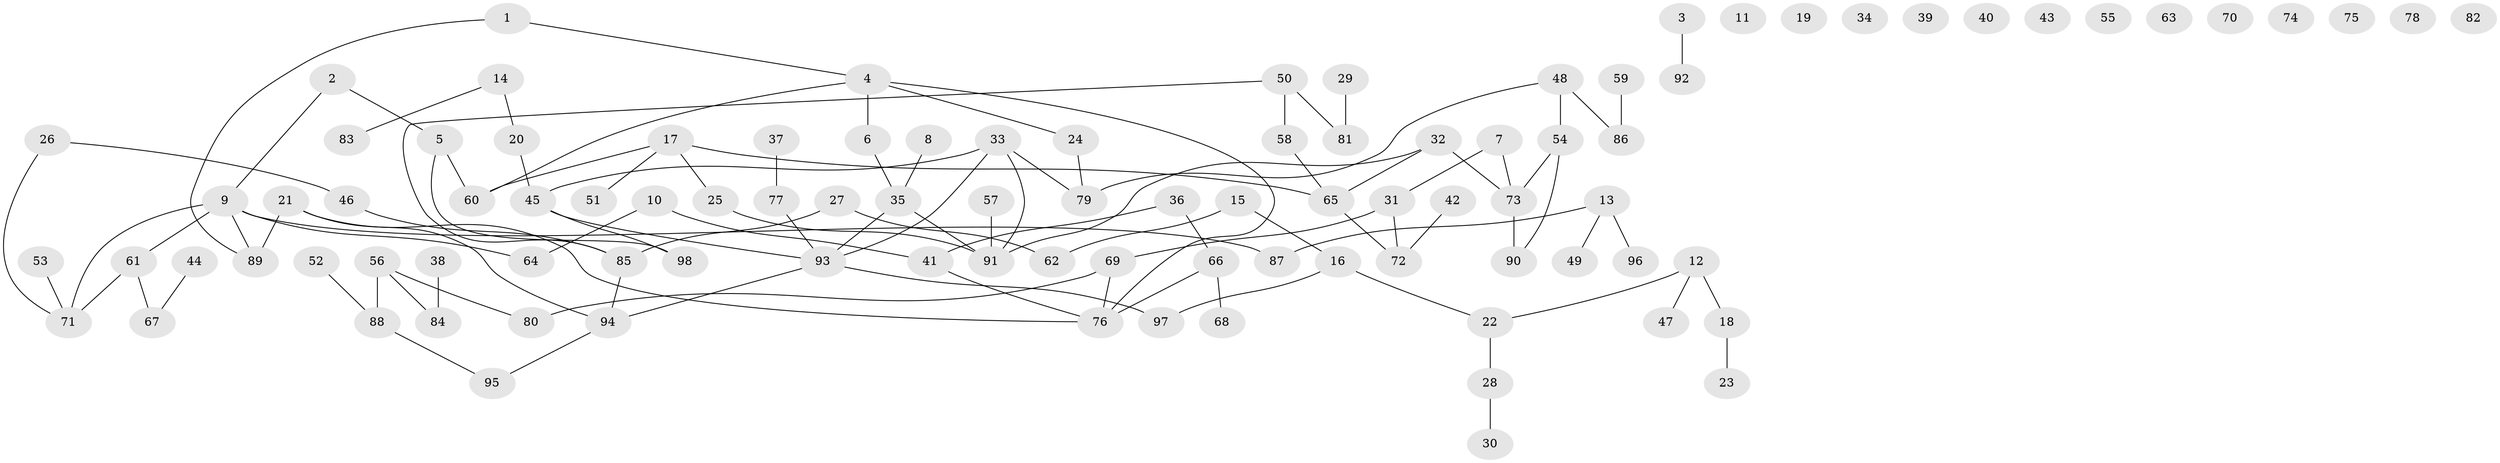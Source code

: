 // coarse degree distribution, {2: 0.23529411764705882, 3: 0.14705882352941177, 0: 0.20588235294117646, 5: 0.07352941176470588, 1: 0.22058823529411764, 6: 0.014705882352941176, 4: 0.08823529411764706, 8: 0.014705882352941176}
// Generated by graph-tools (version 1.1) at 2025/23/03/03/25 07:23:29]
// undirected, 98 vertices, 103 edges
graph export_dot {
graph [start="1"]
  node [color=gray90,style=filled];
  1;
  2;
  3;
  4;
  5;
  6;
  7;
  8;
  9;
  10;
  11;
  12;
  13;
  14;
  15;
  16;
  17;
  18;
  19;
  20;
  21;
  22;
  23;
  24;
  25;
  26;
  27;
  28;
  29;
  30;
  31;
  32;
  33;
  34;
  35;
  36;
  37;
  38;
  39;
  40;
  41;
  42;
  43;
  44;
  45;
  46;
  47;
  48;
  49;
  50;
  51;
  52;
  53;
  54;
  55;
  56;
  57;
  58;
  59;
  60;
  61;
  62;
  63;
  64;
  65;
  66;
  67;
  68;
  69;
  70;
  71;
  72;
  73;
  74;
  75;
  76;
  77;
  78;
  79;
  80;
  81;
  82;
  83;
  84;
  85;
  86;
  87;
  88;
  89;
  90;
  91;
  92;
  93;
  94;
  95;
  96;
  97;
  98;
  1 -- 4;
  1 -- 89;
  2 -- 5;
  2 -- 9;
  3 -- 92;
  4 -- 6;
  4 -- 24;
  4 -- 60;
  4 -- 76;
  5 -- 60;
  5 -- 98;
  6 -- 35;
  7 -- 31;
  7 -- 73;
  8 -- 35;
  9 -- 61;
  9 -- 64;
  9 -- 71;
  9 -- 87;
  9 -- 89;
  10 -- 41;
  10 -- 64;
  12 -- 18;
  12 -- 22;
  12 -- 47;
  13 -- 49;
  13 -- 87;
  13 -- 96;
  14 -- 20;
  14 -- 83;
  15 -- 16;
  15 -- 62;
  16 -- 22;
  16 -- 97;
  17 -- 25;
  17 -- 51;
  17 -- 60;
  17 -- 65;
  18 -- 23;
  20 -- 45;
  21 -- 76;
  21 -- 89;
  21 -- 94;
  22 -- 28;
  24 -- 79;
  25 -- 91;
  26 -- 46;
  26 -- 71;
  27 -- 62;
  27 -- 85;
  28 -- 30;
  29 -- 81;
  31 -- 69;
  31 -- 72;
  32 -- 65;
  32 -- 73;
  32 -- 91;
  33 -- 45;
  33 -- 79;
  33 -- 91;
  33 -- 93;
  35 -- 91;
  35 -- 93;
  36 -- 41;
  36 -- 66;
  37 -- 77;
  38 -- 84;
  41 -- 76;
  42 -- 72;
  44 -- 67;
  45 -- 93;
  45 -- 98;
  46 -- 85;
  48 -- 54;
  48 -- 79;
  48 -- 86;
  50 -- 58;
  50 -- 81;
  50 -- 85;
  52 -- 88;
  53 -- 71;
  54 -- 73;
  54 -- 90;
  56 -- 80;
  56 -- 84;
  56 -- 88;
  57 -- 91;
  58 -- 65;
  59 -- 86;
  61 -- 67;
  61 -- 71;
  65 -- 72;
  66 -- 68;
  66 -- 76;
  69 -- 76;
  69 -- 80;
  73 -- 90;
  77 -- 93;
  85 -- 94;
  88 -- 95;
  93 -- 94;
  93 -- 97;
  94 -- 95;
}

